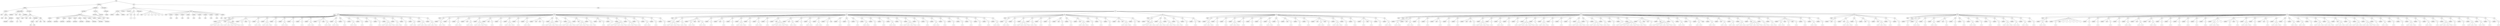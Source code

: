 graph Tree {
	"t0" [label = "TEI"];
	"t1" [label = "teiHeader"];
	"t2" [label = "fileDesc"];
	"t3" [label = "titleStmt"];
	"t4" [label = "title"];
	"t5" [label = "author"];
	"t6" [label = "idno"];
	"t7" [label = "idno"];
	"t8" [label = "persName"];
	"t9" [label = "forename"];
	"t10" [label = "surname"];
	"t11" [label = "publicationStmt"];
	"t12" [label = "publisher"];
	"t13" [label = "idno"];
	"t14" [label = "idno"];
	"t15" [label = "availability"];
	"t16" [label = "licence"];
	"t17" [label = "ab"];
	"t18" [label = "ref"];
	"t19" [label = "sourceDesc"];
	"t20" [label = "bibl"];
	"t21" [label = "name"];
	"t22" [label = "idno"];
	"t23" [label = "idno"];
	"t24" [label = "availability"];
	"t25" [label = "licence"];
	"t26" [label = "ab"];
	"t27" [label = "ref"];
	"t28" [label = "bibl"];
	"t29" [label = "date"];
	"t30" [label = "date"];
	"t31" [label = "idno"];
	"t32" [label = "profileDesc"];
	"t33" [label = "particDesc"];
	"t34" [label = "listPerson"];
	"t35" [label = "person"];
	"t36" [label = "persName"];
	"t37" [label = "person"];
	"t38" [label = "persName"];
	"t39" [label = "person"];
	"t40" [label = "persName"];
	"t41" [label = "person"];
	"t42" [label = "persName"];
	"t43" [label = "person"];
	"t44" [label = "persName"];
	"t45" [label = "person"];
	"t46" [label = "persName"];
	"t47" [label = "person"];
	"t48" [label = "persName"];
	"t49" [label = "person"];
	"t50" [label = "persName"];
	"t51" [label = "person"];
	"t52" [label = "persName"];
	"t53" [label = "person"];
	"t54" [label = "persName"];
	"t55" [label = "textClass"];
	"t56" [label = "keywords"];
	"t57" [label = "term"];
	"t58" [label = "term"];
	"t59" [label = "classCode"];
	"t60" [label = "revisionDesc"];
	"t61" [label = "listChange"];
	"t62" [label = "change"];
	"t63" [label = "text"];
	"t64" [label = "front"];
	"t65" [label = "docTitle"];
	"t66" [label = "titlePart"];
	"t67" [label = "titlePart"];
	"t68" [label = "titlePart"];
	"t69" [label = "docDate"];
	"t70" [label = "docAuthor"];
	"t71" [label = "div"];
	"t72" [label = "div"];
	"t73" [label = "div"];
	"t74" [label = "p"];
	"t75" [label = "div"];
	"t76" [label = "p"];
	"t77" [label = "performance"];
	"t78" [label = "ab"];
	"t79" [label = "div"];
	"t80" [label = "head"];
	"t81" [label = "p"];
	"t82" [label = "p"];
	"t83" [label = "p"];
	"t84" [label = "p"];
	"t85" [label = "p"];
	"t86" [label = "p"];
	"t87" [label = "castList"];
	"t88" [label = "head"];
	"t89" [label = "castItem"];
	"t90" [label = "role"];
	"t91" [label = "castItem"];
	"t92" [label = "role"];
	"t93" [label = "castItem"];
	"t94" [label = "role"];
	"t95" [label = "castItem"];
	"t96" [label = "role"];
	"t97" [label = "castItem"];
	"t98" [label = "role"];
	"t99" [label = "castItem"];
	"t100" [label = "role"];
	"t101" [label = "castItem"];
	"t102" [label = "role"];
	"t103" [label = "castItem"];
	"t104" [label = "role"];
	"t105" [label = "castItem"];
	"t106" [label = "role"];
	"t107" [label = "castItem"];
	"t108" [label = "role"];
	"t109" [label = "body"];
	"t110" [label = "div"];
	"t111" [label = "head"];
	"t112" [label = "div"];
	"t113" [label = "head"];
	"t114" [label = "note"];
	"t115" [label = "sp"];
	"t116" [label = "speaker"];
	"t117" [label = "p"];
	"t118" [label = "s"];
	"t119" [label = "s"];
	"t120" [label = "s"];
	"t121" [label = "s"];
	"t122" [label = "stage"];
	"t123" [label = "p"];
	"t124" [label = "s"];
	"t125" [label = "s"];
	"t126" [label = "s"];
	"t127" [label = "s"];
	"t128" [label = "s"];
	"t129" [label = "stage"];
	"t130" [label = "sp"];
	"t131" [label = "speaker"];
	"t132" [label = "p"];
	"t133" [label = "s"];
	"t134" [label = "stage"];
	"t135" [label = "p"];
	"t136" [label = "s"];
	"t137" [label = "sp"];
	"t138" [label = "speaker"];
	"t139" [label = "p"];
	"t140" [label = "s"];
	"t141" [label = "s"];
	"t142" [label = "sp"];
	"t143" [label = "speaker"];
	"t144" [label = "p"];
	"t145" [label = "s"];
	"t146" [label = "s"];
	"t147" [label = "s"];
	"t148" [label = "sp"];
	"t149" [label = "speaker"];
	"t150" [label = "p"];
	"t151" [label = "s"];
	"t152" [label = "sp"];
	"t153" [label = "speaker"];
	"t154" [label = "p"];
	"t155" [label = "s"];
	"t156" [label = "s"];
	"t157" [label = "sp"];
	"t158" [label = "speaker"];
	"t159" [label = "p"];
	"t160" [label = "s"];
	"t161" [label = "sp"];
	"t162" [label = "speaker"];
	"t163" [label = "p"];
	"t164" [label = "s"];
	"t165" [label = "sp"];
	"t166" [label = "speaker"];
	"t167" [label = "p"];
	"t168" [label = "s"];
	"t169" [label = "s"];
	"t170" [label = "sp"];
	"t171" [label = "speaker"];
	"t172" [label = "p"];
	"t173" [label = "s"];
	"t174" [label = "stage"];
	"t175" [label = "p"];
	"t176" [label = "s"];
	"t177" [label = "s"];
	"t178" [label = "sp"];
	"t179" [label = "speaker"];
	"t180" [label = "p"];
	"t181" [label = "s"];
	"t182" [label = "s"];
	"t183" [label = "sp"];
	"t184" [label = "speaker"];
	"t185" [label = "p"];
	"t186" [label = "s"];
	"t187" [label = "sp"];
	"t188" [label = "speaker"];
	"t189" [label = "p"];
	"t190" [label = "s"];
	"t191" [label = "s"];
	"t192" [label = "sp"];
	"t193" [label = "speaker"];
	"t194" [label = "p"];
	"t195" [label = "s"];
	"t196" [label = "sp"];
	"t197" [label = "speaker"];
	"t198" [label = "p"];
	"t199" [label = "s"];
	"t200" [label = "sp"];
	"t201" [label = "speaker"];
	"t202" [label = "p"];
	"t203" [label = "s"];
	"t204" [label = "sp"];
	"t205" [label = "speaker"];
	"t206" [label = "p"];
	"t207" [label = "s"];
	"t208" [label = "s"];
	"t209" [label = "s"];
	"t210" [label = "s"];
	"t211" [label = "sp"];
	"t212" [label = "speaker"];
	"t213" [label = "p"];
	"t214" [label = "s"];
	"t215" [label = "s"];
	"t216" [label = "sp"];
	"t217" [label = "speaker"];
	"t218" [label = "p"];
	"t219" [label = "s"];
	"t220" [label = "sp"];
	"t221" [label = "speaker"];
	"t222" [label = "p"];
	"t223" [label = "s"];
	"t224" [label = "s"];
	"t225" [label = "sp"];
	"t226" [label = "speaker"];
	"t227" [label = "p"];
	"t228" [label = "s"];
	"t229" [label = "s"];
	"t230" [label = "s"];
	"t231" [label = "sp"];
	"t232" [label = "speaker"];
	"t233" [label = "p"];
	"t234" [label = "s"];
	"t235" [label = "s"];
	"t236" [label = "s"];
	"t237" [label = "div"];
	"t238" [label = "head"];
	"t239" [label = "sp"];
	"t240" [label = "speaker"];
	"t241" [label = "p"];
	"t242" [label = "s"];
	"t243" [label = "s"];
	"t244" [label = "sp"];
	"t245" [label = "speaker"];
	"t246" [label = "p"];
	"t247" [label = "s"];
	"t248" [label = "sp"];
	"t249" [label = "speaker"];
	"t250" [label = "p"];
	"t251" [label = "s"];
	"t252" [label = "s"];
	"t253" [label = "sp"];
	"t254" [label = "speaker"];
	"t255" [label = "note"];
	"t256" [label = "p"];
	"t257" [label = "s"];
	"t258" [label = "s"];
	"t259" [label = "sp"];
	"t260" [label = "speaker"];
	"t261" [label = "p"];
	"t262" [label = "s"];
	"t263" [label = "s"];
	"t264" [label = "s"];
	"t265" [label = "s"];
	"t266" [label = "sp"];
	"t267" [label = "speaker"];
	"t268" [label = "note"];
	"t269" [label = "p"];
	"t270" [label = "s"];
	"t271" [label = "sp"];
	"t272" [label = "speaker"];
	"t273" [label = "p"];
	"t274" [label = "s"];
	"t275" [label = "sp"];
	"t276" [label = "speaker"];
	"t277" [label = "p"];
	"t278" [label = "s"];
	"t279" [label = "s"];
	"t280" [label = "s"];
	"t281" [label = "sp"];
	"t282" [label = "speaker"];
	"t283" [label = "p"];
	"t284" [label = "s"];
	"t285" [label = "sp"];
	"t286" [label = "speaker"];
	"t287" [label = "p"];
	"t288" [label = "s"];
	"t289" [label = "s"];
	"t290" [label = "sp"];
	"t291" [label = "speaker"];
	"t292" [label = "note"];
	"t293" [label = "note"];
	"t294" [label = "p"];
	"t295" [label = "s"];
	"t296" [label = "sp"];
	"t297" [label = "speaker"];
	"t298" [label = "p"];
	"t299" [label = "s"];
	"t300" [label = "s"];
	"t301" [label = "s"];
	"t302" [label = "s"];
	"t303" [label = "sp"];
	"t304" [label = "speaker"];
	"t305" [label = "p"];
	"t306" [label = "s"];
	"t307" [label = "sp"];
	"t308" [label = "speaker"];
	"t309" [label = "p"];
	"t310" [label = "s"];
	"t311" [label = "s"];
	"t312" [label = "s"];
	"t313" [label = "s"];
	"t314" [label = "sp"];
	"t315" [label = "speaker"];
	"t316" [label = "note"];
	"t317" [label = "p"];
	"t318" [label = "s"];
	"t319" [label = "s"];
	"t320" [label = "s"];
	"t321" [label = "s"];
	"t322" [label = "sp"];
	"t323" [label = "speaker"];
	"t324" [label = "p"];
	"t325" [label = "s"];
	"t326" [label = "s"];
	"t327" [label = "sp"];
	"t328" [label = "speaker"];
	"t329" [label = "note"];
	"t330" [label = "p"];
	"t331" [label = "s"];
	"t332" [label = "sp"];
	"t333" [label = "speaker"];
	"t334" [label = "p"];
	"t335" [label = "s"];
	"t336" [label = "sp"];
	"t337" [label = "speaker"];
	"t338" [label = "p"];
	"t339" [label = "s"];
	"t340" [label = "s"];
	"t341" [label = "s"];
	"t342" [label = "s"];
	"t343" [label = "s"];
	"t344" [label = "sp"];
	"t345" [label = "speaker"];
	"t346" [label = "p"];
	"t347" [label = "s"];
	"t348" [label = "s"];
	"t349" [label = "s"];
	"t350" [label = "sp"];
	"t351" [label = "speaker"];
	"t352" [label = "p"];
	"t353" [label = "s"];
	"t354" [label = "sp"];
	"t355" [label = "speaker"];
	"t356" [label = "p"];
	"t357" [label = "s"];
	"t358" [label = "s"];
	"t359" [label = "sp"];
	"t360" [label = "speaker"];
	"t361" [label = "p"];
	"t362" [label = "s"];
	"t363" [label = "sp"];
	"t364" [label = "speaker"];
	"t365" [label = "p"];
	"t366" [label = "s"];
	"t367" [label = "div"];
	"t368" [label = "head"];
	"t369" [label = "sp"];
	"t370" [label = "speaker"];
	"t371" [label = "p"];
	"t372" [label = "s"];
	"t373" [label = "s"];
	"t374" [label = "s"];
	"t375" [label = "s"];
	"t376" [label = "sp"];
	"t377" [label = "speaker"];
	"t378" [label = "p"];
	"t379" [label = "s"];
	"t380" [label = "s"];
	"t381" [label = "sp"];
	"t382" [label = "speaker"];
	"t383" [label = "p"];
	"t384" [label = "s"];
	"t385" [label = "s"];
	"t386" [label = "stage"];
	"t387" [label = "note"];
	"t388" [label = "p"];
	"t389" [label = "s"];
	"t390" [label = "s"];
	"t391" [label = "sp"];
	"t392" [label = "speaker"];
	"t393" [label = "p"];
	"t394" [label = "s"];
	"t395" [label = "sp"];
	"t396" [label = "speaker"];
	"t397" [label = "note"];
	"t398" [label = "p"];
	"t399" [label = "s"];
	"t400" [label = "sp"];
	"t401" [label = "speaker"];
	"t402" [label = "p"];
	"t403" [label = "s"];
	"t404" [label = "sp"];
	"t405" [label = "speaker"];
	"t406" [label = "p"];
	"t407" [label = "s"];
	"t408" [label = "s"];
	"t409" [label = "s"];
	"t410" [label = "sp"];
	"t411" [label = "speaker"];
	"t412" [label = "p"];
	"t413" [label = "s"];
	"t414" [label = "sp"];
	"t415" [label = "speaker"];
	"t416" [label = "p"];
	"t417" [label = "s"];
	"t418" [label = "s"];
	"t419" [label = "sp"];
	"t420" [label = "speaker"];
	"t421" [label = "p"];
	"t422" [label = "s"];
	"t423" [label = "sp"];
	"t424" [label = "speaker"];
	"t425" [label = "note"];
	"t426" [label = "p"];
	"t427" [label = "s"];
	"t428" [label = "s"];
	"t429" [label = "s"];
	"t430" [label = "s"];
	"t431" [label = "s"];
	"t432" [label = "sp"];
	"t433" [label = "speaker"];
	"t434" [label = "note"];
	"t435" [label = "p"];
	"t436" [label = "s"];
	"t437" [label = "s"];
	"t438" [label = "sp"];
	"t439" [label = "speaker"];
	"t440" [label = "p"];
	"t441" [label = "s"];
	"t442" [label = "sp"];
	"t443" [label = "speaker"];
	"t444" [label = "p"];
	"t445" [label = "s"];
	"t446" [label = "s"];
	"t447" [label = "sp"];
	"t448" [label = "speaker"];
	"t449" [label = "p"];
	"t450" [label = "s"];
	"t451" [label = "s"];
	"t452" [label = "sp"];
	"t453" [label = "speaker"];
	"t454" [label = "p"];
	"t455" [label = "s"];
	"t456" [label = "note"];
	"t457" [label = "sp"];
	"t458" [label = "speaker"];
	"t459" [label = "p"];
	"t460" [label = "s"];
	"t461" [label = "sp"];
	"t462" [label = "speaker"];
	"t463" [label = "p"];
	"t464" [label = "s"];
	"t465" [label = "sp"];
	"t466" [label = "speaker"];
	"t467" [label = "p"];
	"t468" [label = "s"];
	"t469" [label = "sp"];
	"t470" [label = "speaker"];
	"t471" [label = "p"];
	"t472" [label = "s"];
	"t473" [label = "s"];
	"t474" [label = "sp"];
	"t475" [label = "speaker"];
	"t476" [label = "p"];
	"t477" [label = "s"];
	"t478" [label = "sp"];
	"t479" [label = "speaker"];
	"t480" [label = "p"];
	"t481" [label = "s"];
	"t482" [label = "sp"];
	"t483" [label = "speaker"];
	"t484" [label = "p"];
	"t485" [label = "s"];
	"t486" [label = "s"];
	"t487" [label = "sp"];
	"t488" [label = "speaker"];
	"t489" [label = "p"];
	"t490" [label = "s"];
	"t491" [label = "sp"];
	"t492" [label = "speaker"];
	"t493" [label = "p"];
	"t494" [label = "s"];
	"t495" [label = "s"];
	"t496" [label = "s"];
	"t497" [label = "s"];
	"t498" [label = "sp"];
	"t499" [label = "speaker"];
	"t500" [label = "p"];
	"t501" [label = "s"];
	"t502" [label = "sp"];
	"t503" [label = "speaker"];
	"t504" [label = "p"];
	"t505" [label = "s"];
	"t506" [label = "sp"];
	"t507" [label = "speaker"];
	"t508" [label = "p"];
	"t509" [label = "s"];
	"t510" [label = "s"];
	"t511" [label = "sp"];
	"t512" [label = "speaker"];
	"t513" [label = "p"];
	"t514" [label = "s"];
	"t515" [label = "sp"];
	"t516" [label = "speaker"];
	"t517" [label = "p"];
	"t518" [label = "s"];
	"t519" [label = "sp"];
	"t520" [label = "speaker"];
	"t521" [label = "p"];
	"t522" [label = "s"];
	"t523" [label = "sp"];
	"t524" [label = "speaker"];
	"t525" [label = "p"];
	"t526" [label = "s"];
	"t527" [label = "sp"];
	"t528" [label = "speaker"];
	"t529" [label = "p"];
	"t530" [label = "s"];
	"t531" [label = "sp"];
	"t532" [label = "speaker"];
	"t533" [label = "p"];
	"t534" [label = "s"];
	"t535" [label = "sp"];
	"t536" [label = "speaker"];
	"t537" [label = "p"];
	"t538" [label = "s"];
	"t539" [label = "s"];
	"t540" [label = "div"];
	"t541" [label = "head"];
	"t542" [label = "sp"];
	"t543" [label = "speaker"];
	"t544" [label = "p"];
	"t545" [label = "s"];
	"t546" [label = "s"];
	"t547" [label = "sp"];
	"t548" [label = "speaker"];
	"t549" [label = "p"];
	"t550" [label = "s"];
	"t551" [label = "sp"];
	"t552" [label = "speaker"];
	"t553" [label = "p"];
	"t554" [label = "s"];
	"t555" [label = "s"];
	"t556" [label = "s"];
	"t557" [label = "s"];
	"t558" [label = "sp"];
	"t559" [label = "speaker"];
	"t560" [label = "p"];
	"t561" [label = "s"];
	"t562" [label = "s"];
	"t563" [label = "sp"];
	"t564" [label = "speaker"];
	"t565" [label = "p"];
	"t566" [label = "s"];
	"t567" [label = "sp"];
	"t568" [label = "speaker"];
	"t569" [label = "p"];
	"t570" [label = "s"];
	"t571" [label = "sp"];
	"t572" [label = "speaker"];
	"t573" [label = "note"];
	"t574" [label = "p"];
	"t575" [label = "s"];
	"t576" [label = "sp"];
	"t577" [label = "speaker"];
	"t578" [label = "p"];
	"t579" [label = "s"];
	"t580" [label = "sp"];
	"t581" [label = "speaker"];
	"t582" [label = "note"];
	"t583" [label = "p"];
	"t584" [label = "s"];
	"t585" [label = "s"];
	"t586" [label = "s"];
	"t587" [label = "sp"];
	"t588" [label = "speaker"];
	"t589" [label = "p"];
	"t590" [label = "s"];
	"t591" [label = "sp"];
	"t592" [label = "speaker"];
	"t593" [label = "p"];
	"t594" [label = "s"];
	"t595" [label = "sp"];
	"t596" [label = "speaker"];
	"t597" [label = "p"];
	"t598" [label = "s"];
	"t599" [label = "sp"];
	"t600" [label = "speaker"];
	"t601" [label = "note"];
	"t602" [label = "note"];
	"t603" [label = "p"];
	"t604" [label = "s"];
	"t605" [label = "s"];
	"t606" [label = "s"];
	"t607" [label = "sp"];
	"t608" [label = "speaker"];
	"t609" [label = "p"];
	"t610" [label = "s"];
	"t611" [label = "stage"];
	"t612" [label = "div"];
	"t613" [label = "head"];
	"t614" [label = "sp"];
	"t615" [label = "speaker"];
	"t616" [label = "note"];
	"t617" [label = "p"];
	"t618" [label = "s"];
	"t619" [label = "s"];
	"t620" [label = "s"];
	"t621" [label = "s"];
	"t622" [label = "sp"];
	"t623" [label = "speaker"];
	"t624" [label = "p"];
	"t625" [label = "s"];
	"t626" [label = "s"];
	"t627" [label = "s"];
	"t628" [label = "sp"];
	"t629" [label = "speaker"];
	"t630" [label = "p"];
	"t631" [label = "s"];
	"t632" [label = "s"];
	"t633" [label = "s"];
	"t634" [label = "sp"];
	"t635" [label = "speaker"];
	"t636" [label = "p"];
	"t637" [label = "s"];
	"t638" [label = "s"];
	"t639" [label = "sp"];
	"t640" [label = "speaker"];
	"t641" [label = "p"];
	"t642" [label = "s"];
	"t643" [label = "sp"];
	"t644" [label = "speaker"];
	"t645" [label = "p"];
	"t646" [label = "s"];
	"t647" [label = "stage"];
	"t648" [label = "div"];
	"t649" [label = "head"];
	"t650" [label = "sp"];
	"t651" [label = "speaker"];
	"t652" [label = "p"];
	"t653" [label = "s"];
	"t654" [label = "s"];
	"t655" [label = "s"];
	"t656" [label = "sp"];
	"t657" [label = "speaker"];
	"t658" [label = "p"];
	"t659" [label = "s"];
	"t660" [label = "sp"];
	"t661" [label = "speaker"];
	"t662" [label = "p"];
	"t663" [label = "s"];
	"t664" [label = "sp"];
	"t665" [label = "speaker"];
	"t666" [label = "p"];
	"t667" [label = "s"];
	"t668" [label = "s"];
	"t669" [label = "s"];
	"t670" [label = "sp"];
	"t671" [label = "speaker"];
	"t672" [label = "p"];
	"t673" [label = "s"];
	"t674" [label = "sp"];
	"t675" [label = "speaker"];
	"t676" [label = "p"];
	"t677" [label = "s"];
	"t678" [label = "sp"];
	"t679" [label = "speaker"];
	"t680" [label = "p"];
	"t681" [label = "s"];
	"t682" [label = "sp"];
	"t683" [label = "speaker"];
	"t684" [label = "p"];
	"t685" [label = "s"];
	"t686" [label = "s"];
	"t687" [label = "sp"];
	"t688" [label = "speaker"];
	"t689" [label = "p"];
	"t690" [label = "s"];
	"t691" [label = "sp"];
	"t692" [label = "speaker"];
	"t693" [label = "note"];
	"t694" [label = "p"];
	"t695" [label = "s"];
	"t696" [label = "sp"];
	"t697" [label = "speaker"];
	"t698" [label = "p"];
	"t699" [label = "s"];
	"t700" [label = "sp"];
	"t701" [label = "speaker"];
	"t702" [label = "p"];
	"t703" [label = "s"];
	"t704" [label = "sp"];
	"t705" [label = "speaker"];
	"t706" [label = "note"];
	"t707" [label = "p"];
	"t708" [label = "s"];
	"t709" [label = "s"];
	"t710" [label = "stage"];
	"t711" [label = "p"];
	"t712" [label = "s"];
	"t713" [label = "sp"];
	"t714" [label = "speaker"];
	"t715" [label = "p"];
	"t716" [label = "s"];
	"t717" [label = "s"];
	"t718" [label = "s"];
	"t719" [label = "sp"];
	"t720" [label = "speaker"];
	"t721" [label = "p"];
	"t722" [label = "s"];
	"t723" [label = "sp"];
	"t724" [label = "speaker"];
	"t725" [label = "p"];
	"t726" [label = "s"];
	"t727" [label = "sp"];
	"t728" [label = "speaker"];
	"t729" [label = "p"];
	"t730" [label = "s"];
	"t731" [label = "stage"];
	"t732" [label = "p"];
	"t733" [label = "s"];
	"t734" [label = "sp"];
	"t735" [label = "speaker"];
	"t736" [label = "p"];
	"t737" [label = "s"];
	"t738" [label = "sp"];
	"t739" [label = "speaker"];
	"t740" [label = "p"];
	"t741" [label = "s"];
	"t742" [label = "s"];
	"t743" [label = "div"];
	"t744" [label = "head"];
	"t745" [label = "stage"];
	"t746" [label = "sp"];
	"t747" [label = "speaker"];
	"t748" [label = "p"];
	"t749" [label = "s"];
	"t750" [label = "s"];
	"t751" [label = "sp"];
	"t752" [label = "speaker"];
	"t753" [label = "note"];
	"t754" [label = "p"];
	"t755" [label = "s"];
	"t756" [label = "s"];
	"t757" [label = "sp"];
	"t758" [label = "speaker"];
	"t759" [label = "p"];
	"t760" [label = "s"];
	"t761" [label = "sp"];
	"t762" [label = "speaker"];
	"t763" [label = "p"];
	"t764" [label = "s"];
	"t765" [label = "sp"];
	"t766" [label = "speaker"];
	"t767" [label = "note"];
	"t768" [label = "p"];
	"t769" [label = "s"];
	"t770" [label = "sp"];
	"t771" [label = "speaker"];
	"t772" [label = "p"];
	"t773" [label = "s"];
	"t774" [label = "sp"];
	"t775" [label = "speaker"];
	"t776" [label = "p"];
	"t777" [label = "s"];
	"t778" [label = "sp"];
	"t779" [label = "speaker"];
	"t780" [label = "note"];
	"t781" [label = "note"];
	"t782" [label = "p"];
	"t783" [label = "s"];
	"t784" [label = "sp"];
	"t785" [label = "speaker"];
	"t786" [label = "p"];
	"t787" [label = "s"];
	"t788" [label = "s"];
	"t789" [label = "s"];
	"t790" [label = "s"];
	"t791" [label = "sp"];
	"t792" [label = "speaker"];
	"t793" [label = "p"];
	"t794" [label = "s"];
	"t795" [label = "sp"];
	"t796" [label = "speaker"];
	"t797" [label = "p"];
	"t798" [label = "s"];
	"t799" [label = "s"];
	"t800" [label = "sp"];
	"t801" [label = "speaker"];
	"t802" [label = "p"];
	"t803" [label = "s"];
	"t804" [label = "sp"];
	"t805" [label = "speaker"];
	"t806" [label = "p"];
	"t807" [label = "s"];
	"t808" [label = "sp"];
	"t809" [label = "speaker"];
	"t810" [label = "p"];
	"t811" [label = "s"];
	"t812" [label = "s"];
	"t813" [label = "s"];
	"t814" [label = "s"];
	"t815" [label = "s"];
	"t816" [label = "sp"];
	"t817" [label = "speaker"];
	"t818" [label = "p"];
	"t819" [label = "s"];
	"t820" [label = "sp"];
	"t821" [label = "speaker"];
	"t822" [label = "p"];
	"t823" [label = "s"];
	"t824" [label = "s"];
	"t825" [label = "s"];
	"t826" [label = "sp"];
	"t827" [label = "speaker"];
	"t828" [label = "p"];
	"t829" [label = "s"];
	"t830" [label = "sp"];
	"t831" [label = "speaker"];
	"t832" [label = "p"];
	"t833" [label = "s"];
	"t834" [label = "sp"];
	"t835" [label = "speaker"];
	"t836" [label = "p"];
	"t837" [label = "s"];
	"t838" [label = "sp"];
	"t839" [label = "speaker"];
	"t840" [label = "p"];
	"t841" [label = "s"];
	"t842" [label = "s"];
	"t843" [label = "s"];
	"t844" [label = "s"];
	"t845" [label = "sp"];
	"t846" [label = "speaker"];
	"t847" [label = "p"];
	"t848" [label = "s"];
	"t849" [label = "sp"];
	"t850" [label = "speaker"];
	"t851" [label = "p"];
	"t852" [label = "s"];
	"t853" [label = "s"];
	"t854" [label = "s"];
	"t855" [label = "s"];
	"t856" [label = "sp"];
	"t857" [label = "speaker"];
	"t858" [label = "p"];
	"t859" [label = "s"];
	"t860" [label = "s"];
	"t861" [label = "sp"];
	"t862" [label = "speaker"];
	"t863" [label = "p"];
	"t864" [label = "s"];
	"t865" [label = "sp"];
	"t866" [label = "speaker"];
	"t867" [label = "p"];
	"t868" [label = "s"];
	"t869" [label = "sp"];
	"t870" [label = "speaker"];
	"t871" [label = "p"];
	"t872" [label = "s"];
	"t873" [label = "s"];
	"t874" [label = "s"];
	"t875" [label = "s"];
	"t876" [label = "s"];
	"t877" [label = "s"];
	"t878" [label = "sp"];
	"t879" [label = "speaker"];
	"t880" [label = "p"];
	"t881" [label = "s"];
	"t882" [label = "s"];
	"t883" [label = "stage"];
	"t884" [label = "note"];
	"t885" [label = "p"];
	"t886" [label = "s"];
	"t887" [label = "sp"];
	"t888" [label = "speaker"];
	"t889" [label = "note"];
	"t890" [label = "p"];
	"t891" [label = "s"];
	"t892" [label = "s"];
	"t893" [label = "s"];
	"t894" [label = "s"];
	"t895" [label = "s"];
	"t896" [label = "s"];
	"t897" [label = "sp"];
	"t898" [label = "speaker"];
	"t899" [label = "p"];
	"t900" [label = "s"];
	"t901" [label = "sp"];
	"t902" [label = "speaker"];
	"t903" [label = "p"];
	"t904" [label = "s"];
	"t905" [label = "s"];
	"t906" [label = "sp"];
	"t907" [label = "speaker"];
	"t908" [label = "p"];
	"t909" [label = "s"];
	"t910" [label = "sp"];
	"t911" [label = "speaker"];
	"t912" [label = "p"];
	"t913" [label = "s"];
	"t914" [label = "s"];
	"t915" [label = "stage"];
	"t916" [label = "sp"];
	"t917" [label = "speaker"];
	"t918" [label = "p"];
	"t919" [label = "s"];
	"t920" [label = "s"];
	"t921" [label = "sp"];
	"t922" [label = "speaker"];
	"t923" [label = "note"];
	"t924" [label = "p"];
	"t925" [label = "s"];
	"t926" [label = "s"];
	"t927" [label = "sp"];
	"t928" [label = "speaker"];
	"t929" [label = "p"];
	"t930" [label = "s"];
	"t931" [label = "s"];
	"t932" [label = "sp"];
	"t933" [label = "speaker"];
	"t934" [label = "p"];
	"t935" [label = "s"];
	"t936" [label = "s"];
	"t937" [label = "s"];
	"t938" [label = "sp"];
	"t939" [label = "speaker"];
	"t940" [label = "note"];
	"t941" [label = "p"];
	"t942" [label = "s"];
	"t943" [label = "s"];
	"t944" [label = "s"];
	"t945" [label = "s"];
	"t946" [label = "s"];
	"t947" [label = "sp"];
	"t948" [label = "speaker"];
	"t949" [label = "p"];
	"t950" [label = "s"];
	"t951" [label = "s"];
	"t952" [label = "sp"];
	"t953" [label = "speaker"];
	"t954" [label = "p"];
	"t955" [label = "s"];
	"t956" [label = "s"];
	"t957" [label = "sp"];
	"t958" [label = "speaker"];
	"t959" [label = "p"];
	"t960" [label = "s"];
	"t961" [label = "s"];
	"t962" [label = "stage"];
	"t963" [label = "p"];
	"t964" [label = "s"];
	"t965" [label = "stage"];
	"t966" [label = "p"];
	"t967" [label = "s"];
	"t968" [label = "sp"];
	"t969" [label = "speaker"];
	"t970" [label = "p"];
	"t971" [label = "s"];
	"t972" [label = "sp"];
	"t973" [label = "speaker"];
	"t974" [label = "p"];
	"t975" [label = "s"];
	"t976" [label = "s"];
	"t977" [label = "sp"];
	"t978" [label = "speaker"];
	"t979" [label = "p"];
	"t980" [label = "s"];
	"t981" [label = "div"];
	"t982" [label = "head"];
	"t983" [label = "sp"];
	"t984" [label = "speaker"];
	"t985" [label = "note"];
	"t986" [label = "p"];
	"t987" [label = "s"];
	"t988" [label = "sp"];
	"t989" [label = "speaker"];
	"t990" [label = "note"];
	"t991" [label = "p"];
	"t992" [label = "s"];
	"t993" [label = "s"];
	"t994" [label = "s"];
	"t995" [label = "sp"];
	"t996" [label = "speaker"];
	"t997" [label = "p"];
	"t998" [label = "s"];
	"t999" [label = "sp"];
	"t1000" [label = "speaker"];
	"t1001" [label = "note"];
	"t1002" [label = "p"];
	"t1003" [label = "s"];
	"t1004" [label = "sp"];
	"t1005" [label = "speaker"];
	"t1006" [label = "note"];
	"t1007" [label = "p"];
	"t1008" [label = "s"];
	"t1009" [label = "s"];
	"t1010" [label = "s"];
	"t1011" [label = "sp"];
	"t1012" [label = "speaker"];
	"t1013" [label = "p"];
	"t1014" [label = "s"];
	"t1015" [label = "sp"];
	"t1016" [label = "speaker"];
	"t1017" [label = "p"];
	"t1018" [label = "s"];
	"t1019" [label = "div"];
	"t1020" [label = "head"];
	"t1021" [label = "stage"];
	"t1022" [label = "sp"];
	"t1023" [label = "speaker"];
	"t1024" [label = "p"];
	"t1025" [label = "s"];
	"t1026" [label = "sp"];
	"t1027" [label = "speaker"];
	"t1028" [label = "p"];
	"t1029" [label = "s"];
	"t1030" [label = "s"];
	"t1031" [label = "sp"];
	"t1032" [label = "speaker"];
	"t1033" [label = "p"];
	"t1034" [label = "s"];
	"t1035" [label = "sp"];
	"t1036" [label = "speaker"];
	"t1037" [label = "p"];
	"t1038" [label = "s"];
	"t1039" [label = "s"];
	"t1040" [label = "sp"];
	"t1041" [label = "speaker"];
	"t1042" [label = "note"];
	"t1043" [label = "p"];
	"t1044" [label = "s"];
	"t1045" [label = "sp"];
	"t1046" [label = "speaker"];
	"t1047" [label = "p"];
	"t1048" [label = "s"];
	"t1049" [label = "sp"];
	"t1050" [label = "speaker"];
	"t1051" [label = "p"];
	"t1052" [label = "s"];
	"t1053" [label = "sp"];
	"t1054" [label = "speaker"];
	"t1055" [label = "p"];
	"t1056" [label = "s"];
	"t1057" [label = "s"];
	"t1058" [label = "sp"];
	"t1059" [label = "speaker"];
	"t1060" [label = "p"];
	"t1061" [label = "s"];
	"t1062" [label = "sp"];
	"t1063" [label = "speaker"];
	"t1064" [label = "p"];
	"t1065" [label = "s"];
	"t1066" [label = "sp"];
	"t1067" [label = "speaker"];
	"t1068" [label = "p"];
	"t1069" [label = "s"];
	"t1070" [label = "sp"];
	"t1071" [label = "speaker"];
	"t1072" [label = "p"];
	"t1073" [label = "s"];
	"t1074" [label = "s"];
	"t1075" [label = "s"];
	"t1076" [label = "sp"];
	"t1077" [label = "speaker"];
	"t1078" [label = "p"];
	"t1079" [label = "s"];
	"t1080" [label = "s"];
	"t1081" [label = "sp"];
	"t1082" [label = "speaker"];
	"t1083" [label = "p"];
	"t1084" [label = "s"];
	"t1085" [label = "s"];
	"t1086" [label = "sp"];
	"t1087" [label = "speaker"];
	"t1088" [label = "p"];
	"t1089" [label = "s"];
	"t1090" [label = "div"];
	"t1091" [label = "head"];
	"t1092" [label = "sp"];
	"t1093" [label = "speaker"];
	"t1094" [label = "p"];
	"t1095" [label = "s"];
	"t1096" [label = "s"];
	"t1097" [label = "stage"];
	"t1098" [label = "sp"];
	"t1099" [label = "speaker"];
	"t1100" [label = "p"];
	"t1101" [label = "s"];
	"t1102" [label = "stage"];
	"t1103" [label = "l"];
	"t1104" [label = "l"];
	"t1105" [label = "l"];
	"t1106" [label = "l"];
	"t1107" [label = "l"];
	"t1108" [label = "l"];
	"t1109" [label = "sp"];
	"t1110" [label = "speaker"];
	"t1111" [label = "p"];
	"t1112" [label = "s"];
	"t1113" [label = "sp"];
	"t1114" [label = "speaker"];
	"t1115" [label = "p"];
	"t1116" [label = "s"];
	"t1117" [label = "sp"];
	"t1118" [label = "speaker"];
	"t1119" [label = "note"];
	"t1120" [label = "p"];
	"t1121" [label = "s"];
	"t1122" [label = "sp"];
	"t1123" [label = "speaker"];
	"t1124" [label = "p"];
	"t1125" [label = "s"];
	"t1126" [label = "sp"];
	"t1127" [label = "speaker"];
	"t1128" [label = "p"];
	"t1129" [label = "s"];
	"t1130" [label = "s"];
	"t1131" [label = "sp"];
	"t1132" [label = "speaker"];
	"t1133" [label = "note"];
	"t1134" [label = "p"];
	"t1135" [label = "s"];
	"t1136" [label = "s"];
	"t1137" [label = "sp"];
	"t1138" [label = "speaker"];
	"t1139" [label = "note"];
	"t1140" [label = "p"];
	"t1141" [label = "s"];
	"t1142" [label = "s"];
	"t1143" [label = "sp"];
	"t1144" [label = "speaker"];
	"t1145" [label = "p"];
	"t1146" [label = "s"];
	"t1147" [label = "sp"];
	"t1148" [label = "speaker"];
	"t1149" [label = "p"];
	"t1150" [label = "s"];
	"t1151" [label = "sp"];
	"t1152" [label = "speaker"];
	"t1153" [label = "p"];
	"t1154" [label = "s"];
	"t1155" [label = "sp"];
	"t1156" [label = "speaker"];
	"t1157" [label = "p"];
	"t1158" [label = "s"];
	"t1159" [label = "sp"];
	"t1160" [label = "speaker"];
	"t1161" [label = "p"];
	"t1162" [label = "s"];
	"t1163" [label = "sp"];
	"t1164" [label = "speaker"];
	"t1165" [label = "p"];
	"t1166" [label = "s"];
	"t1167" [label = "sp"];
	"t1168" [label = "speaker"];
	"t1169" [label = "p"];
	"t1170" [label = "s"];
	"t1171" [label = "s"];
	"t1172" [label = "s"];
	"t1173" [label = "l"];
	"t1174" [label = "l"];
	"t1175" [label = "sp"];
	"t1176" [label = "speaker"];
	"t1177" [label = "p"];
	"t1178" [label = "s"];
	"t1179" [label = "stage"];
	"t1180" [label = "p"];
	"t1181" [label = "s"];
	"t1182" [label = "sp"];
	"t1183" [label = "speaker"];
	"t1184" [label = "p"];
	"t1185" [label = "s"];
	"t1186" [label = "s"];
	"t1187" [label = "s"];
	"t1188" [label = "sp"];
	"t1189" [label = "speaker"];
	"t1190" [label = "p"];
	"t1191" [label = "s"];
	"t1192" [label = "sp"];
	"t1193" [label = "speaker"];
	"t1194" [label = "note"];
	"t1195" [label = "p"];
	"t1196" [label = "s"];
	"t1197" [label = "sp"];
	"t1198" [label = "speaker"];
	"t1199" [label = "p"];
	"t1200" [label = "s"];
	"t1201" [label = "s"];
	"t1202" [label = "s"];
	"t1203" [label = "sp"];
	"t1204" [label = "speaker"];
	"t1205" [label = "p"];
	"t1206" [label = "s"];
	"t1207" [label = "sp"];
	"t1208" [label = "speaker"];
	"t1209" [label = "p"];
	"t1210" [label = "s"];
	"t1211" [label = "s"];
	"t1212" [label = "sp"];
	"t1213" [label = "speaker"];
	"t1214" [label = "p"];
	"t1215" [label = "s"];
	"t1216" [label = "s"];
	"t1217" [label = "sp"];
	"t1218" [label = "speaker"];
	"t1219" [label = "p"];
	"t1220" [label = "s"];
	"t1221" [label = "sp"];
	"t1222" [label = "speaker"];
	"t1223" [label = "p"];
	"t1224" [label = "s"];
	"t1225" [label = "s"];
	"t1226" [label = "s"];
	"t1227" [label = "sp"];
	"t1228" [label = "speaker"];
	"t1229" [label = "p"];
	"t1230" [label = "s"];
	"t1231" [label = "s"];
	"t1232" [label = "s"];
	"t1233" [label = "sp"];
	"t1234" [label = "speaker"];
	"t1235" [label = "note"];
	"t1236" [label = "p"];
	"t1237" [label = "s"];
	"t1238" [label = "s"];
	"t1239" [label = "s"];
	"t1240" [label = "sp"];
	"t1241" [label = "speaker"];
	"t1242" [label = "p"];
	"t1243" [label = "s"];
	"t1244" [label = "s"];
	"t1245" [label = "sp"];
	"t1246" [label = "speaker"];
	"t1247" [label = "p"];
	"t1248" [label = "s"];
	"t1249" [label = "s"];
	"t1250" [label = "s"];
	"t1251" [label = "sp"];
	"t1252" [label = "speaker"];
	"t1253" [label = "p"];
	"t1254" [label = "s"];
	"t1255" [label = "s"];
	"t1256" [label = "s"];
	"t1257" [label = "s"];
	"t1258" [label = "sp"];
	"t1259" [label = "speaker"];
	"t1260" [label = "p"];
	"t1261" [label = "s"];
	"t1262" [label = "sp"];
	"t1263" [label = "speaker"];
	"t1264" [label = "p"];
	"t1265" [label = "s"];
	"t1266" [label = "s"];
	"t1267" [label = "sp"];
	"t1268" [label = "speaker"];
	"t1269" [label = "p"];
	"t1270" [label = "s"];
	"t1271" [label = "sp"];
	"t1272" [label = "speaker"];
	"t1273" [label = "p"];
	"t1274" [label = "s"];
	"t1275" [label = "sp"];
	"t1276" [label = "speaker"];
	"t1277" [label = "p"];
	"t1278" [label = "s"];
	"t1279" [label = "s"];
	"t1280" [label = "s"];
	"t1281" [label = "sp"];
	"t1282" [label = "speaker"];
	"t1283" [label = "p"];
	"t1284" [label = "s"];
	"t1285" [label = "sp"];
	"t1286" [label = "speaker"];
	"t1287" [label = "p"];
	"t1288" [label = "s"];
	"t1289" [label = "s"];
	"t1290" [label = "sp"];
	"t1291" [label = "speaker"];
	"t1292" [label = "p"];
	"t1293" [label = "s"];
	"t1294" [label = "sp"];
	"t1295" [label = "speaker"];
	"t1296" [label = "p"];
	"t1297" [label = "s"];
	"t1298" [label = "s"];
	"t1299" [label = "s"];
	"t1300" [label = "s"];
	"t1301" [label = "sp"];
	"t1302" [label = "speaker"];
	"t1303" [label = "p"];
	"t1304" [label = "s"];
	"t1305" [label = "sp"];
	"t1306" [label = "speaker"];
	"t1307" [label = "p"];
	"t1308" [label = "s"];
	"t1309" [label = "sp"];
	"t1310" [label = "speaker"];
	"t1311" [label = "p"];
	"t1312" [label = "s"];
	"t1313" [label = "s"];
	"t1314" [label = "s"];
	"t1315" [label = "sp"];
	"t1316" [label = "speaker"];
	"t1317" [label = "p"];
	"t1318" [label = "s"];
	"t1319" [label = "s"];
	"t1320" [label = "sp"];
	"t1321" [label = "speaker"];
	"t1322" [label = "p"];
	"t1323" [label = "s"];
	"t1324" [label = "sp"];
	"t1325" [label = "speaker"];
	"t1326" [label = "p"];
	"t1327" [label = "s"];
	"t0" -- "t1";
	"t1" -- "t2";
	"t2" -- "t3";
	"t3" -- "t4";
	"t3" -- "t5";
	"t5" -- "t6";
	"t5" -- "t7";
	"t5" -- "t8";
	"t8" -- "t9";
	"t8" -- "t10";
	"t2" -- "t11";
	"t11" -- "t12";
	"t11" -- "t13";
	"t11" -- "t14";
	"t11" -- "t15";
	"t15" -- "t16";
	"t16" -- "t17";
	"t16" -- "t18";
	"t2" -- "t19";
	"t19" -- "t20";
	"t20" -- "t21";
	"t20" -- "t22";
	"t20" -- "t23";
	"t20" -- "t24";
	"t24" -- "t25";
	"t25" -- "t26";
	"t25" -- "t27";
	"t20" -- "t28";
	"t28" -- "t29";
	"t28" -- "t30";
	"t28" -- "t31";
	"t1" -- "t32";
	"t32" -- "t33";
	"t33" -- "t34";
	"t34" -- "t35";
	"t35" -- "t36";
	"t34" -- "t37";
	"t37" -- "t38";
	"t34" -- "t39";
	"t39" -- "t40";
	"t34" -- "t41";
	"t41" -- "t42";
	"t34" -- "t43";
	"t43" -- "t44";
	"t34" -- "t45";
	"t45" -- "t46";
	"t34" -- "t47";
	"t47" -- "t48";
	"t34" -- "t49";
	"t49" -- "t50";
	"t34" -- "t51";
	"t51" -- "t52";
	"t34" -- "t53";
	"t53" -- "t54";
	"t32" -- "t55";
	"t55" -- "t56";
	"t56" -- "t57";
	"t56" -- "t58";
	"t55" -- "t59";
	"t1" -- "t60";
	"t60" -- "t61";
	"t61" -- "t62";
	"t0" -- "t63";
	"t63" -- "t64";
	"t64" -- "t65";
	"t65" -- "t66";
	"t65" -- "t67";
	"t65" -- "t68";
	"t64" -- "t69";
	"t64" -- "t70";
	"t64" -- "t71";
	"t71" -- "t72";
	"t71" -- "t73";
	"t73" -- "t74";
	"t71" -- "t75";
	"t75" -- "t76";
	"t64" -- "t77";
	"t77" -- "t78";
	"t64" -- "t79";
	"t79" -- "t80";
	"t79" -- "t81";
	"t79" -- "t82";
	"t79" -- "t83";
	"t79" -- "t84";
	"t79" -- "t85";
	"t79" -- "t86";
	"t64" -- "t87";
	"t87" -- "t88";
	"t87" -- "t89";
	"t89" -- "t90";
	"t87" -- "t91";
	"t91" -- "t92";
	"t87" -- "t93";
	"t93" -- "t94";
	"t87" -- "t95";
	"t95" -- "t96";
	"t87" -- "t97";
	"t97" -- "t98";
	"t87" -- "t99";
	"t99" -- "t100";
	"t87" -- "t101";
	"t101" -- "t102";
	"t87" -- "t103";
	"t103" -- "t104";
	"t87" -- "t105";
	"t105" -- "t106";
	"t87" -- "t107";
	"t107" -- "t108";
	"t63" -- "t109";
	"t109" -- "t110";
	"t110" -- "t111";
	"t110" -- "t112";
	"t112" -- "t113";
	"t112" -- "t114";
	"t112" -- "t115";
	"t115" -- "t116";
	"t115" -- "t117";
	"t117" -- "t118";
	"t117" -- "t119";
	"t117" -- "t120";
	"t117" -- "t121";
	"t115" -- "t122";
	"t115" -- "t123";
	"t123" -- "t124";
	"t123" -- "t125";
	"t123" -- "t126";
	"t123" -- "t127";
	"t123" -- "t128";
	"t115" -- "t129";
	"t112" -- "t130";
	"t130" -- "t131";
	"t130" -- "t132";
	"t132" -- "t133";
	"t130" -- "t134";
	"t130" -- "t135";
	"t135" -- "t136";
	"t112" -- "t137";
	"t137" -- "t138";
	"t137" -- "t139";
	"t139" -- "t140";
	"t139" -- "t141";
	"t112" -- "t142";
	"t142" -- "t143";
	"t142" -- "t144";
	"t144" -- "t145";
	"t144" -- "t146";
	"t144" -- "t147";
	"t112" -- "t148";
	"t148" -- "t149";
	"t148" -- "t150";
	"t150" -- "t151";
	"t112" -- "t152";
	"t152" -- "t153";
	"t152" -- "t154";
	"t154" -- "t155";
	"t154" -- "t156";
	"t112" -- "t157";
	"t157" -- "t158";
	"t157" -- "t159";
	"t159" -- "t160";
	"t112" -- "t161";
	"t161" -- "t162";
	"t161" -- "t163";
	"t163" -- "t164";
	"t112" -- "t165";
	"t165" -- "t166";
	"t165" -- "t167";
	"t167" -- "t168";
	"t167" -- "t169";
	"t112" -- "t170";
	"t170" -- "t171";
	"t170" -- "t172";
	"t172" -- "t173";
	"t170" -- "t174";
	"t170" -- "t175";
	"t175" -- "t176";
	"t175" -- "t177";
	"t112" -- "t178";
	"t178" -- "t179";
	"t178" -- "t180";
	"t180" -- "t181";
	"t180" -- "t182";
	"t112" -- "t183";
	"t183" -- "t184";
	"t183" -- "t185";
	"t185" -- "t186";
	"t112" -- "t187";
	"t187" -- "t188";
	"t187" -- "t189";
	"t189" -- "t190";
	"t189" -- "t191";
	"t112" -- "t192";
	"t192" -- "t193";
	"t192" -- "t194";
	"t194" -- "t195";
	"t112" -- "t196";
	"t196" -- "t197";
	"t196" -- "t198";
	"t198" -- "t199";
	"t112" -- "t200";
	"t200" -- "t201";
	"t200" -- "t202";
	"t202" -- "t203";
	"t112" -- "t204";
	"t204" -- "t205";
	"t204" -- "t206";
	"t206" -- "t207";
	"t206" -- "t208";
	"t206" -- "t209";
	"t206" -- "t210";
	"t112" -- "t211";
	"t211" -- "t212";
	"t211" -- "t213";
	"t213" -- "t214";
	"t213" -- "t215";
	"t112" -- "t216";
	"t216" -- "t217";
	"t216" -- "t218";
	"t218" -- "t219";
	"t112" -- "t220";
	"t220" -- "t221";
	"t220" -- "t222";
	"t222" -- "t223";
	"t222" -- "t224";
	"t112" -- "t225";
	"t225" -- "t226";
	"t225" -- "t227";
	"t227" -- "t228";
	"t227" -- "t229";
	"t227" -- "t230";
	"t112" -- "t231";
	"t231" -- "t232";
	"t231" -- "t233";
	"t233" -- "t234";
	"t233" -- "t235";
	"t233" -- "t236";
	"t110" -- "t237";
	"t237" -- "t238";
	"t237" -- "t239";
	"t239" -- "t240";
	"t239" -- "t241";
	"t241" -- "t242";
	"t241" -- "t243";
	"t237" -- "t244";
	"t244" -- "t245";
	"t244" -- "t246";
	"t246" -- "t247";
	"t237" -- "t248";
	"t248" -- "t249";
	"t248" -- "t250";
	"t250" -- "t251";
	"t250" -- "t252";
	"t237" -- "t253";
	"t253" -- "t254";
	"t253" -- "t255";
	"t253" -- "t256";
	"t256" -- "t257";
	"t256" -- "t258";
	"t237" -- "t259";
	"t259" -- "t260";
	"t259" -- "t261";
	"t261" -- "t262";
	"t261" -- "t263";
	"t261" -- "t264";
	"t261" -- "t265";
	"t237" -- "t266";
	"t266" -- "t267";
	"t266" -- "t268";
	"t266" -- "t269";
	"t269" -- "t270";
	"t237" -- "t271";
	"t271" -- "t272";
	"t271" -- "t273";
	"t273" -- "t274";
	"t237" -- "t275";
	"t275" -- "t276";
	"t275" -- "t277";
	"t277" -- "t278";
	"t277" -- "t279";
	"t277" -- "t280";
	"t237" -- "t281";
	"t281" -- "t282";
	"t281" -- "t283";
	"t283" -- "t284";
	"t237" -- "t285";
	"t285" -- "t286";
	"t285" -- "t287";
	"t287" -- "t288";
	"t287" -- "t289";
	"t237" -- "t290";
	"t290" -- "t291";
	"t290" -- "t292";
	"t290" -- "t293";
	"t290" -- "t294";
	"t294" -- "t295";
	"t237" -- "t296";
	"t296" -- "t297";
	"t296" -- "t298";
	"t298" -- "t299";
	"t298" -- "t300";
	"t298" -- "t301";
	"t298" -- "t302";
	"t237" -- "t303";
	"t303" -- "t304";
	"t303" -- "t305";
	"t305" -- "t306";
	"t237" -- "t307";
	"t307" -- "t308";
	"t307" -- "t309";
	"t309" -- "t310";
	"t309" -- "t311";
	"t309" -- "t312";
	"t309" -- "t313";
	"t237" -- "t314";
	"t314" -- "t315";
	"t314" -- "t316";
	"t314" -- "t317";
	"t317" -- "t318";
	"t317" -- "t319";
	"t317" -- "t320";
	"t317" -- "t321";
	"t237" -- "t322";
	"t322" -- "t323";
	"t322" -- "t324";
	"t324" -- "t325";
	"t324" -- "t326";
	"t237" -- "t327";
	"t327" -- "t328";
	"t327" -- "t329";
	"t327" -- "t330";
	"t330" -- "t331";
	"t237" -- "t332";
	"t332" -- "t333";
	"t332" -- "t334";
	"t334" -- "t335";
	"t237" -- "t336";
	"t336" -- "t337";
	"t336" -- "t338";
	"t338" -- "t339";
	"t338" -- "t340";
	"t338" -- "t341";
	"t338" -- "t342";
	"t338" -- "t343";
	"t237" -- "t344";
	"t344" -- "t345";
	"t344" -- "t346";
	"t346" -- "t347";
	"t346" -- "t348";
	"t346" -- "t349";
	"t237" -- "t350";
	"t350" -- "t351";
	"t350" -- "t352";
	"t352" -- "t353";
	"t237" -- "t354";
	"t354" -- "t355";
	"t354" -- "t356";
	"t356" -- "t357";
	"t356" -- "t358";
	"t237" -- "t359";
	"t359" -- "t360";
	"t359" -- "t361";
	"t361" -- "t362";
	"t237" -- "t363";
	"t363" -- "t364";
	"t363" -- "t365";
	"t365" -- "t366";
	"t110" -- "t367";
	"t367" -- "t368";
	"t367" -- "t369";
	"t369" -- "t370";
	"t369" -- "t371";
	"t371" -- "t372";
	"t371" -- "t373";
	"t371" -- "t374";
	"t371" -- "t375";
	"t367" -- "t376";
	"t376" -- "t377";
	"t376" -- "t378";
	"t378" -- "t379";
	"t378" -- "t380";
	"t367" -- "t381";
	"t381" -- "t382";
	"t381" -- "t383";
	"t383" -- "t384";
	"t383" -- "t385";
	"t381" -- "t386";
	"t381" -- "t387";
	"t381" -- "t388";
	"t388" -- "t389";
	"t388" -- "t390";
	"t367" -- "t391";
	"t391" -- "t392";
	"t391" -- "t393";
	"t393" -- "t394";
	"t367" -- "t395";
	"t395" -- "t396";
	"t395" -- "t397";
	"t395" -- "t398";
	"t398" -- "t399";
	"t367" -- "t400";
	"t400" -- "t401";
	"t400" -- "t402";
	"t402" -- "t403";
	"t367" -- "t404";
	"t404" -- "t405";
	"t404" -- "t406";
	"t406" -- "t407";
	"t406" -- "t408";
	"t406" -- "t409";
	"t367" -- "t410";
	"t410" -- "t411";
	"t410" -- "t412";
	"t412" -- "t413";
	"t367" -- "t414";
	"t414" -- "t415";
	"t414" -- "t416";
	"t416" -- "t417";
	"t416" -- "t418";
	"t367" -- "t419";
	"t419" -- "t420";
	"t419" -- "t421";
	"t421" -- "t422";
	"t367" -- "t423";
	"t423" -- "t424";
	"t423" -- "t425";
	"t423" -- "t426";
	"t426" -- "t427";
	"t426" -- "t428";
	"t426" -- "t429";
	"t426" -- "t430";
	"t426" -- "t431";
	"t367" -- "t432";
	"t432" -- "t433";
	"t432" -- "t434";
	"t432" -- "t435";
	"t435" -- "t436";
	"t435" -- "t437";
	"t367" -- "t438";
	"t438" -- "t439";
	"t438" -- "t440";
	"t440" -- "t441";
	"t367" -- "t442";
	"t442" -- "t443";
	"t442" -- "t444";
	"t444" -- "t445";
	"t444" -- "t446";
	"t367" -- "t447";
	"t447" -- "t448";
	"t447" -- "t449";
	"t449" -- "t450";
	"t449" -- "t451";
	"t367" -- "t452";
	"t452" -- "t453";
	"t452" -- "t454";
	"t454" -- "t455";
	"t452" -- "t456";
	"t367" -- "t457";
	"t457" -- "t458";
	"t457" -- "t459";
	"t459" -- "t460";
	"t367" -- "t461";
	"t461" -- "t462";
	"t461" -- "t463";
	"t463" -- "t464";
	"t367" -- "t465";
	"t465" -- "t466";
	"t465" -- "t467";
	"t467" -- "t468";
	"t367" -- "t469";
	"t469" -- "t470";
	"t469" -- "t471";
	"t471" -- "t472";
	"t471" -- "t473";
	"t367" -- "t474";
	"t474" -- "t475";
	"t474" -- "t476";
	"t476" -- "t477";
	"t367" -- "t478";
	"t478" -- "t479";
	"t478" -- "t480";
	"t480" -- "t481";
	"t367" -- "t482";
	"t482" -- "t483";
	"t482" -- "t484";
	"t484" -- "t485";
	"t484" -- "t486";
	"t367" -- "t487";
	"t487" -- "t488";
	"t487" -- "t489";
	"t489" -- "t490";
	"t367" -- "t491";
	"t491" -- "t492";
	"t491" -- "t493";
	"t493" -- "t494";
	"t493" -- "t495";
	"t493" -- "t496";
	"t493" -- "t497";
	"t367" -- "t498";
	"t498" -- "t499";
	"t498" -- "t500";
	"t500" -- "t501";
	"t367" -- "t502";
	"t502" -- "t503";
	"t502" -- "t504";
	"t504" -- "t505";
	"t367" -- "t506";
	"t506" -- "t507";
	"t506" -- "t508";
	"t508" -- "t509";
	"t508" -- "t510";
	"t367" -- "t511";
	"t511" -- "t512";
	"t511" -- "t513";
	"t513" -- "t514";
	"t367" -- "t515";
	"t515" -- "t516";
	"t515" -- "t517";
	"t517" -- "t518";
	"t367" -- "t519";
	"t519" -- "t520";
	"t519" -- "t521";
	"t521" -- "t522";
	"t367" -- "t523";
	"t523" -- "t524";
	"t523" -- "t525";
	"t525" -- "t526";
	"t367" -- "t527";
	"t527" -- "t528";
	"t527" -- "t529";
	"t529" -- "t530";
	"t367" -- "t531";
	"t531" -- "t532";
	"t531" -- "t533";
	"t533" -- "t534";
	"t367" -- "t535";
	"t535" -- "t536";
	"t535" -- "t537";
	"t537" -- "t538";
	"t537" -- "t539";
	"t110" -- "t540";
	"t540" -- "t541";
	"t540" -- "t542";
	"t542" -- "t543";
	"t542" -- "t544";
	"t544" -- "t545";
	"t544" -- "t546";
	"t540" -- "t547";
	"t547" -- "t548";
	"t547" -- "t549";
	"t549" -- "t550";
	"t540" -- "t551";
	"t551" -- "t552";
	"t551" -- "t553";
	"t553" -- "t554";
	"t553" -- "t555";
	"t553" -- "t556";
	"t553" -- "t557";
	"t540" -- "t558";
	"t558" -- "t559";
	"t558" -- "t560";
	"t560" -- "t561";
	"t560" -- "t562";
	"t540" -- "t563";
	"t563" -- "t564";
	"t563" -- "t565";
	"t565" -- "t566";
	"t540" -- "t567";
	"t567" -- "t568";
	"t567" -- "t569";
	"t569" -- "t570";
	"t540" -- "t571";
	"t571" -- "t572";
	"t571" -- "t573";
	"t571" -- "t574";
	"t574" -- "t575";
	"t540" -- "t576";
	"t576" -- "t577";
	"t576" -- "t578";
	"t578" -- "t579";
	"t540" -- "t580";
	"t580" -- "t581";
	"t580" -- "t582";
	"t580" -- "t583";
	"t583" -- "t584";
	"t583" -- "t585";
	"t583" -- "t586";
	"t540" -- "t587";
	"t587" -- "t588";
	"t587" -- "t589";
	"t589" -- "t590";
	"t540" -- "t591";
	"t591" -- "t592";
	"t591" -- "t593";
	"t593" -- "t594";
	"t540" -- "t595";
	"t595" -- "t596";
	"t595" -- "t597";
	"t597" -- "t598";
	"t540" -- "t599";
	"t599" -- "t600";
	"t599" -- "t601";
	"t599" -- "t602";
	"t599" -- "t603";
	"t603" -- "t604";
	"t603" -- "t605";
	"t603" -- "t606";
	"t540" -- "t607";
	"t607" -- "t608";
	"t607" -- "t609";
	"t609" -- "t610";
	"t607" -- "t611";
	"t110" -- "t612";
	"t612" -- "t613";
	"t612" -- "t614";
	"t614" -- "t615";
	"t614" -- "t616";
	"t614" -- "t617";
	"t617" -- "t618";
	"t617" -- "t619";
	"t617" -- "t620";
	"t617" -- "t621";
	"t612" -- "t622";
	"t622" -- "t623";
	"t622" -- "t624";
	"t624" -- "t625";
	"t624" -- "t626";
	"t624" -- "t627";
	"t612" -- "t628";
	"t628" -- "t629";
	"t628" -- "t630";
	"t630" -- "t631";
	"t630" -- "t632";
	"t630" -- "t633";
	"t612" -- "t634";
	"t634" -- "t635";
	"t634" -- "t636";
	"t636" -- "t637";
	"t636" -- "t638";
	"t612" -- "t639";
	"t639" -- "t640";
	"t639" -- "t641";
	"t641" -- "t642";
	"t612" -- "t643";
	"t643" -- "t644";
	"t643" -- "t645";
	"t645" -- "t646";
	"t643" -- "t647";
	"t110" -- "t648";
	"t648" -- "t649";
	"t648" -- "t650";
	"t650" -- "t651";
	"t650" -- "t652";
	"t652" -- "t653";
	"t652" -- "t654";
	"t652" -- "t655";
	"t648" -- "t656";
	"t656" -- "t657";
	"t656" -- "t658";
	"t658" -- "t659";
	"t648" -- "t660";
	"t660" -- "t661";
	"t660" -- "t662";
	"t662" -- "t663";
	"t648" -- "t664";
	"t664" -- "t665";
	"t664" -- "t666";
	"t666" -- "t667";
	"t666" -- "t668";
	"t666" -- "t669";
	"t648" -- "t670";
	"t670" -- "t671";
	"t670" -- "t672";
	"t672" -- "t673";
	"t648" -- "t674";
	"t674" -- "t675";
	"t674" -- "t676";
	"t676" -- "t677";
	"t648" -- "t678";
	"t678" -- "t679";
	"t678" -- "t680";
	"t680" -- "t681";
	"t648" -- "t682";
	"t682" -- "t683";
	"t682" -- "t684";
	"t684" -- "t685";
	"t684" -- "t686";
	"t648" -- "t687";
	"t687" -- "t688";
	"t687" -- "t689";
	"t689" -- "t690";
	"t648" -- "t691";
	"t691" -- "t692";
	"t691" -- "t693";
	"t691" -- "t694";
	"t694" -- "t695";
	"t648" -- "t696";
	"t696" -- "t697";
	"t696" -- "t698";
	"t698" -- "t699";
	"t648" -- "t700";
	"t700" -- "t701";
	"t700" -- "t702";
	"t702" -- "t703";
	"t648" -- "t704";
	"t704" -- "t705";
	"t704" -- "t706";
	"t704" -- "t707";
	"t707" -- "t708";
	"t707" -- "t709";
	"t704" -- "t710";
	"t704" -- "t711";
	"t711" -- "t712";
	"t648" -- "t713";
	"t713" -- "t714";
	"t713" -- "t715";
	"t715" -- "t716";
	"t715" -- "t717";
	"t715" -- "t718";
	"t648" -- "t719";
	"t719" -- "t720";
	"t719" -- "t721";
	"t721" -- "t722";
	"t648" -- "t723";
	"t723" -- "t724";
	"t723" -- "t725";
	"t725" -- "t726";
	"t648" -- "t727";
	"t727" -- "t728";
	"t727" -- "t729";
	"t729" -- "t730";
	"t727" -- "t731";
	"t727" -- "t732";
	"t732" -- "t733";
	"t648" -- "t734";
	"t734" -- "t735";
	"t734" -- "t736";
	"t736" -- "t737";
	"t648" -- "t738";
	"t738" -- "t739";
	"t738" -- "t740";
	"t740" -- "t741";
	"t740" -- "t742";
	"t110" -- "t743";
	"t743" -- "t744";
	"t743" -- "t745";
	"t743" -- "t746";
	"t746" -- "t747";
	"t746" -- "t748";
	"t748" -- "t749";
	"t748" -- "t750";
	"t743" -- "t751";
	"t751" -- "t752";
	"t751" -- "t753";
	"t751" -- "t754";
	"t754" -- "t755";
	"t754" -- "t756";
	"t743" -- "t757";
	"t757" -- "t758";
	"t757" -- "t759";
	"t759" -- "t760";
	"t743" -- "t761";
	"t761" -- "t762";
	"t761" -- "t763";
	"t763" -- "t764";
	"t743" -- "t765";
	"t765" -- "t766";
	"t765" -- "t767";
	"t765" -- "t768";
	"t768" -- "t769";
	"t743" -- "t770";
	"t770" -- "t771";
	"t770" -- "t772";
	"t772" -- "t773";
	"t743" -- "t774";
	"t774" -- "t775";
	"t774" -- "t776";
	"t776" -- "t777";
	"t743" -- "t778";
	"t778" -- "t779";
	"t778" -- "t780";
	"t778" -- "t781";
	"t778" -- "t782";
	"t782" -- "t783";
	"t743" -- "t784";
	"t784" -- "t785";
	"t784" -- "t786";
	"t786" -- "t787";
	"t786" -- "t788";
	"t786" -- "t789";
	"t786" -- "t790";
	"t743" -- "t791";
	"t791" -- "t792";
	"t791" -- "t793";
	"t793" -- "t794";
	"t743" -- "t795";
	"t795" -- "t796";
	"t795" -- "t797";
	"t797" -- "t798";
	"t797" -- "t799";
	"t743" -- "t800";
	"t800" -- "t801";
	"t800" -- "t802";
	"t802" -- "t803";
	"t743" -- "t804";
	"t804" -- "t805";
	"t804" -- "t806";
	"t806" -- "t807";
	"t743" -- "t808";
	"t808" -- "t809";
	"t808" -- "t810";
	"t810" -- "t811";
	"t810" -- "t812";
	"t810" -- "t813";
	"t810" -- "t814";
	"t810" -- "t815";
	"t743" -- "t816";
	"t816" -- "t817";
	"t816" -- "t818";
	"t818" -- "t819";
	"t743" -- "t820";
	"t820" -- "t821";
	"t820" -- "t822";
	"t822" -- "t823";
	"t822" -- "t824";
	"t822" -- "t825";
	"t743" -- "t826";
	"t826" -- "t827";
	"t826" -- "t828";
	"t828" -- "t829";
	"t743" -- "t830";
	"t830" -- "t831";
	"t830" -- "t832";
	"t832" -- "t833";
	"t743" -- "t834";
	"t834" -- "t835";
	"t834" -- "t836";
	"t836" -- "t837";
	"t743" -- "t838";
	"t838" -- "t839";
	"t838" -- "t840";
	"t840" -- "t841";
	"t840" -- "t842";
	"t840" -- "t843";
	"t840" -- "t844";
	"t743" -- "t845";
	"t845" -- "t846";
	"t845" -- "t847";
	"t847" -- "t848";
	"t743" -- "t849";
	"t849" -- "t850";
	"t849" -- "t851";
	"t851" -- "t852";
	"t851" -- "t853";
	"t851" -- "t854";
	"t851" -- "t855";
	"t743" -- "t856";
	"t856" -- "t857";
	"t856" -- "t858";
	"t858" -- "t859";
	"t858" -- "t860";
	"t743" -- "t861";
	"t861" -- "t862";
	"t861" -- "t863";
	"t863" -- "t864";
	"t743" -- "t865";
	"t865" -- "t866";
	"t865" -- "t867";
	"t867" -- "t868";
	"t743" -- "t869";
	"t869" -- "t870";
	"t869" -- "t871";
	"t871" -- "t872";
	"t871" -- "t873";
	"t871" -- "t874";
	"t871" -- "t875";
	"t871" -- "t876";
	"t871" -- "t877";
	"t743" -- "t878";
	"t878" -- "t879";
	"t878" -- "t880";
	"t880" -- "t881";
	"t880" -- "t882";
	"t878" -- "t883";
	"t878" -- "t884";
	"t878" -- "t885";
	"t885" -- "t886";
	"t743" -- "t887";
	"t887" -- "t888";
	"t887" -- "t889";
	"t887" -- "t890";
	"t890" -- "t891";
	"t890" -- "t892";
	"t890" -- "t893";
	"t890" -- "t894";
	"t890" -- "t895";
	"t890" -- "t896";
	"t743" -- "t897";
	"t897" -- "t898";
	"t897" -- "t899";
	"t899" -- "t900";
	"t743" -- "t901";
	"t901" -- "t902";
	"t901" -- "t903";
	"t903" -- "t904";
	"t903" -- "t905";
	"t743" -- "t906";
	"t906" -- "t907";
	"t906" -- "t908";
	"t908" -- "t909";
	"t743" -- "t910";
	"t910" -- "t911";
	"t910" -- "t912";
	"t912" -- "t913";
	"t912" -- "t914";
	"t910" -- "t915";
	"t743" -- "t916";
	"t916" -- "t917";
	"t916" -- "t918";
	"t918" -- "t919";
	"t918" -- "t920";
	"t743" -- "t921";
	"t921" -- "t922";
	"t921" -- "t923";
	"t921" -- "t924";
	"t924" -- "t925";
	"t924" -- "t926";
	"t743" -- "t927";
	"t927" -- "t928";
	"t927" -- "t929";
	"t929" -- "t930";
	"t929" -- "t931";
	"t743" -- "t932";
	"t932" -- "t933";
	"t932" -- "t934";
	"t934" -- "t935";
	"t934" -- "t936";
	"t934" -- "t937";
	"t743" -- "t938";
	"t938" -- "t939";
	"t938" -- "t940";
	"t938" -- "t941";
	"t941" -- "t942";
	"t941" -- "t943";
	"t941" -- "t944";
	"t941" -- "t945";
	"t941" -- "t946";
	"t743" -- "t947";
	"t947" -- "t948";
	"t947" -- "t949";
	"t949" -- "t950";
	"t949" -- "t951";
	"t743" -- "t952";
	"t952" -- "t953";
	"t952" -- "t954";
	"t954" -- "t955";
	"t954" -- "t956";
	"t743" -- "t957";
	"t957" -- "t958";
	"t957" -- "t959";
	"t959" -- "t960";
	"t959" -- "t961";
	"t957" -- "t962";
	"t957" -- "t963";
	"t963" -- "t964";
	"t957" -- "t965";
	"t957" -- "t966";
	"t966" -- "t967";
	"t743" -- "t968";
	"t968" -- "t969";
	"t968" -- "t970";
	"t970" -- "t971";
	"t743" -- "t972";
	"t972" -- "t973";
	"t972" -- "t974";
	"t974" -- "t975";
	"t974" -- "t976";
	"t743" -- "t977";
	"t977" -- "t978";
	"t977" -- "t979";
	"t979" -- "t980";
	"t110" -- "t981";
	"t981" -- "t982";
	"t981" -- "t983";
	"t983" -- "t984";
	"t983" -- "t985";
	"t983" -- "t986";
	"t986" -- "t987";
	"t981" -- "t988";
	"t988" -- "t989";
	"t988" -- "t990";
	"t988" -- "t991";
	"t991" -- "t992";
	"t991" -- "t993";
	"t991" -- "t994";
	"t981" -- "t995";
	"t995" -- "t996";
	"t995" -- "t997";
	"t997" -- "t998";
	"t981" -- "t999";
	"t999" -- "t1000";
	"t999" -- "t1001";
	"t999" -- "t1002";
	"t1002" -- "t1003";
	"t981" -- "t1004";
	"t1004" -- "t1005";
	"t1004" -- "t1006";
	"t1004" -- "t1007";
	"t1007" -- "t1008";
	"t1007" -- "t1009";
	"t1007" -- "t1010";
	"t981" -- "t1011";
	"t1011" -- "t1012";
	"t1011" -- "t1013";
	"t1013" -- "t1014";
	"t981" -- "t1015";
	"t1015" -- "t1016";
	"t1015" -- "t1017";
	"t1017" -- "t1018";
	"t110" -- "t1019";
	"t1019" -- "t1020";
	"t1019" -- "t1021";
	"t1019" -- "t1022";
	"t1022" -- "t1023";
	"t1022" -- "t1024";
	"t1024" -- "t1025";
	"t1019" -- "t1026";
	"t1026" -- "t1027";
	"t1026" -- "t1028";
	"t1028" -- "t1029";
	"t1028" -- "t1030";
	"t1019" -- "t1031";
	"t1031" -- "t1032";
	"t1031" -- "t1033";
	"t1033" -- "t1034";
	"t1019" -- "t1035";
	"t1035" -- "t1036";
	"t1035" -- "t1037";
	"t1037" -- "t1038";
	"t1037" -- "t1039";
	"t1019" -- "t1040";
	"t1040" -- "t1041";
	"t1040" -- "t1042";
	"t1040" -- "t1043";
	"t1043" -- "t1044";
	"t1019" -- "t1045";
	"t1045" -- "t1046";
	"t1045" -- "t1047";
	"t1047" -- "t1048";
	"t1019" -- "t1049";
	"t1049" -- "t1050";
	"t1049" -- "t1051";
	"t1051" -- "t1052";
	"t1019" -- "t1053";
	"t1053" -- "t1054";
	"t1053" -- "t1055";
	"t1055" -- "t1056";
	"t1055" -- "t1057";
	"t1019" -- "t1058";
	"t1058" -- "t1059";
	"t1058" -- "t1060";
	"t1060" -- "t1061";
	"t1019" -- "t1062";
	"t1062" -- "t1063";
	"t1062" -- "t1064";
	"t1064" -- "t1065";
	"t1019" -- "t1066";
	"t1066" -- "t1067";
	"t1066" -- "t1068";
	"t1068" -- "t1069";
	"t1019" -- "t1070";
	"t1070" -- "t1071";
	"t1070" -- "t1072";
	"t1072" -- "t1073";
	"t1072" -- "t1074";
	"t1072" -- "t1075";
	"t1019" -- "t1076";
	"t1076" -- "t1077";
	"t1076" -- "t1078";
	"t1078" -- "t1079";
	"t1078" -- "t1080";
	"t1019" -- "t1081";
	"t1081" -- "t1082";
	"t1081" -- "t1083";
	"t1083" -- "t1084";
	"t1083" -- "t1085";
	"t1019" -- "t1086";
	"t1086" -- "t1087";
	"t1086" -- "t1088";
	"t1088" -- "t1089";
	"t110" -- "t1090";
	"t1090" -- "t1091";
	"t1090" -- "t1092";
	"t1092" -- "t1093";
	"t1092" -- "t1094";
	"t1094" -- "t1095";
	"t1094" -- "t1096";
	"t1092" -- "t1097";
	"t1090" -- "t1098";
	"t1098" -- "t1099";
	"t1098" -- "t1100";
	"t1100" -- "t1101";
	"t1098" -- "t1102";
	"t1098" -- "t1103";
	"t1098" -- "t1104";
	"t1098" -- "t1105";
	"t1098" -- "t1106";
	"t1098" -- "t1107";
	"t1098" -- "t1108";
	"t1090" -- "t1109";
	"t1109" -- "t1110";
	"t1109" -- "t1111";
	"t1111" -- "t1112";
	"t1090" -- "t1113";
	"t1113" -- "t1114";
	"t1113" -- "t1115";
	"t1115" -- "t1116";
	"t1090" -- "t1117";
	"t1117" -- "t1118";
	"t1117" -- "t1119";
	"t1117" -- "t1120";
	"t1120" -- "t1121";
	"t1090" -- "t1122";
	"t1122" -- "t1123";
	"t1122" -- "t1124";
	"t1124" -- "t1125";
	"t1090" -- "t1126";
	"t1126" -- "t1127";
	"t1126" -- "t1128";
	"t1128" -- "t1129";
	"t1128" -- "t1130";
	"t1090" -- "t1131";
	"t1131" -- "t1132";
	"t1131" -- "t1133";
	"t1131" -- "t1134";
	"t1134" -- "t1135";
	"t1134" -- "t1136";
	"t1090" -- "t1137";
	"t1137" -- "t1138";
	"t1137" -- "t1139";
	"t1137" -- "t1140";
	"t1140" -- "t1141";
	"t1140" -- "t1142";
	"t1090" -- "t1143";
	"t1143" -- "t1144";
	"t1143" -- "t1145";
	"t1145" -- "t1146";
	"t1090" -- "t1147";
	"t1147" -- "t1148";
	"t1147" -- "t1149";
	"t1149" -- "t1150";
	"t1090" -- "t1151";
	"t1151" -- "t1152";
	"t1151" -- "t1153";
	"t1153" -- "t1154";
	"t1090" -- "t1155";
	"t1155" -- "t1156";
	"t1155" -- "t1157";
	"t1157" -- "t1158";
	"t1090" -- "t1159";
	"t1159" -- "t1160";
	"t1159" -- "t1161";
	"t1161" -- "t1162";
	"t1090" -- "t1163";
	"t1163" -- "t1164";
	"t1163" -- "t1165";
	"t1165" -- "t1166";
	"t1090" -- "t1167";
	"t1167" -- "t1168";
	"t1167" -- "t1169";
	"t1169" -- "t1170";
	"t1169" -- "t1171";
	"t1169" -- "t1172";
	"t1167" -- "t1173";
	"t1167" -- "t1174";
	"t1090" -- "t1175";
	"t1175" -- "t1176";
	"t1175" -- "t1177";
	"t1177" -- "t1178";
	"t1175" -- "t1179";
	"t1175" -- "t1180";
	"t1180" -- "t1181";
	"t1090" -- "t1182";
	"t1182" -- "t1183";
	"t1182" -- "t1184";
	"t1184" -- "t1185";
	"t1184" -- "t1186";
	"t1184" -- "t1187";
	"t1090" -- "t1188";
	"t1188" -- "t1189";
	"t1188" -- "t1190";
	"t1190" -- "t1191";
	"t1090" -- "t1192";
	"t1192" -- "t1193";
	"t1192" -- "t1194";
	"t1192" -- "t1195";
	"t1195" -- "t1196";
	"t1090" -- "t1197";
	"t1197" -- "t1198";
	"t1197" -- "t1199";
	"t1199" -- "t1200";
	"t1199" -- "t1201";
	"t1199" -- "t1202";
	"t1090" -- "t1203";
	"t1203" -- "t1204";
	"t1203" -- "t1205";
	"t1205" -- "t1206";
	"t1090" -- "t1207";
	"t1207" -- "t1208";
	"t1207" -- "t1209";
	"t1209" -- "t1210";
	"t1209" -- "t1211";
	"t1090" -- "t1212";
	"t1212" -- "t1213";
	"t1212" -- "t1214";
	"t1214" -- "t1215";
	"t1214" -- "t1216";
	"t1090" -- "t1217";
	"t1217" -- "t1218";
	"t1217" -- "t1219";
	"t1219" -- "t1220";
	"t1090" -- "t1221";
	"t1221" -- "t1222";
	"t1221" -- "t1223";
	"t1223" -- "t1224";
	"t1223" -- "t1225";
	"t1223" -- "t1226";
	"t1090" -- "t1227";
	"t1227" -- "t1228";
	"t1227" -- "t1229";
	"t1229" -- "t1230";
	"t1229" -- "t1231";
	"t1229" -- "t1232";
	"t1090" -- "t1233";
	"t1233" -- "t1234";
	"t1233" -- "t1235";
	"t1233" -- "t1236";
	"t1236" -- "t1237";
	"t1236" -- "t1238";
	"t1236" -- "t1239";
	"t1090" -- "t1240";
	"t1240" -- "t1241";
	"t1240" -- "t1242";
	"t1242" -- "t1243";
	"t1242" -- "t1244";
	"t1090" -- "t1245";
	"t1245" -- "t1246";
	"t1245" -- "t1247";
	"t1247" -- "t1248";
	"t1247" -- "t1249";
	"t1247" -- "t1250";
	"t1090" -- "t1251";
	"t1251" -- "t1252";
	"t1251" -- "t1253";
	"t1253" -- "t1254";
	"t1253" -- "t1255";
	"t1253" -- "t1256";
	"t1253" -- "t1257";
	"t1090" -- "t1258";
	"t1258" -- "t1259";
	"t1258" -- "t1260";
	"t1260" -- "t1261";
	"t1090" -- "t1262";
	"t1262" -- "t1263";
	"t1262" -- "t1264";
	"t1264" -- "t1265";
	"t1264" -- "t1266";
	"t1090" -- "t1267";
	"t1267" -- "t1268";
	"t1267" -- "t1269";
	"t1269" -- "t1270";
	"t1090" -- "t1271";
	"t1271" -- "t1272";
	"t1271" -- "t1273";
	"t1273" -- "t1274";
	"t1090" -- "t1275";
	"t1275" -- "t1276";
	"t1275" -- "t1277";
	"t1277" -- "t1278";
	"t1277" -- "t1279";
	"t1277" -- "t1280";
	"t1090" -- "t1281";
	"t1281" -- "t1282";
	"t1281" -- "t1283";
	"t1283" -- "t1284";
	"t1090" -- "t1285";
	"t1285" -- "t1286";
	"t1285" -- "t1287";
	"t1287" -- "t1288";
	"t1287" -- "t1289";
	"t1090" -- "t1290";
	"t1290" -- "t1291";
	"t1290" -- "t1292";
	"t1292" -- "t1293";
	"t1090" -- "t1294";
	"t1294" -- "t1295";
	"t1294" -- "t1296";
	"t1296" -- "t1297";
	"t1296" -- "t1298";
	"t1296" -- "t1299";
	"t1296" -- "t1300";
	"t1090" -- "t1301";
	"t1301" -- "t1302";
	"t1301" -- "t1303";
	"t1303" -- "t1304";
	"t1090" -- "t1305";
	"t1305" -- "t1306";
	"t1305" -- "t1307";
	"t1307" -- "t1308";
	"t1090" -- "t1309";
	"t1309" -- "t1310";
	"t1309" -- "t1311";
	"t1311" -- "t1312";
	"t1311" -- "t1313";
	"t1311" -- "t1314";
	"t1090" -- "t1315";
	"t1315" -- "t1316";
	"t1315" -- "t1317";
	"t1317" -- "t1318";
	"t1317" -- "t1319";
	"t1090" -- "t1320";
	"t1320" -- "t1321";
	"t1320" -- "t1322";
	"t1322" -- "t1323";
	"t1090" -- "t1324";
	"t1324" -- "t1325";
	"t1324" -- "t1326";
	"t1326" -- "t1327";
}
